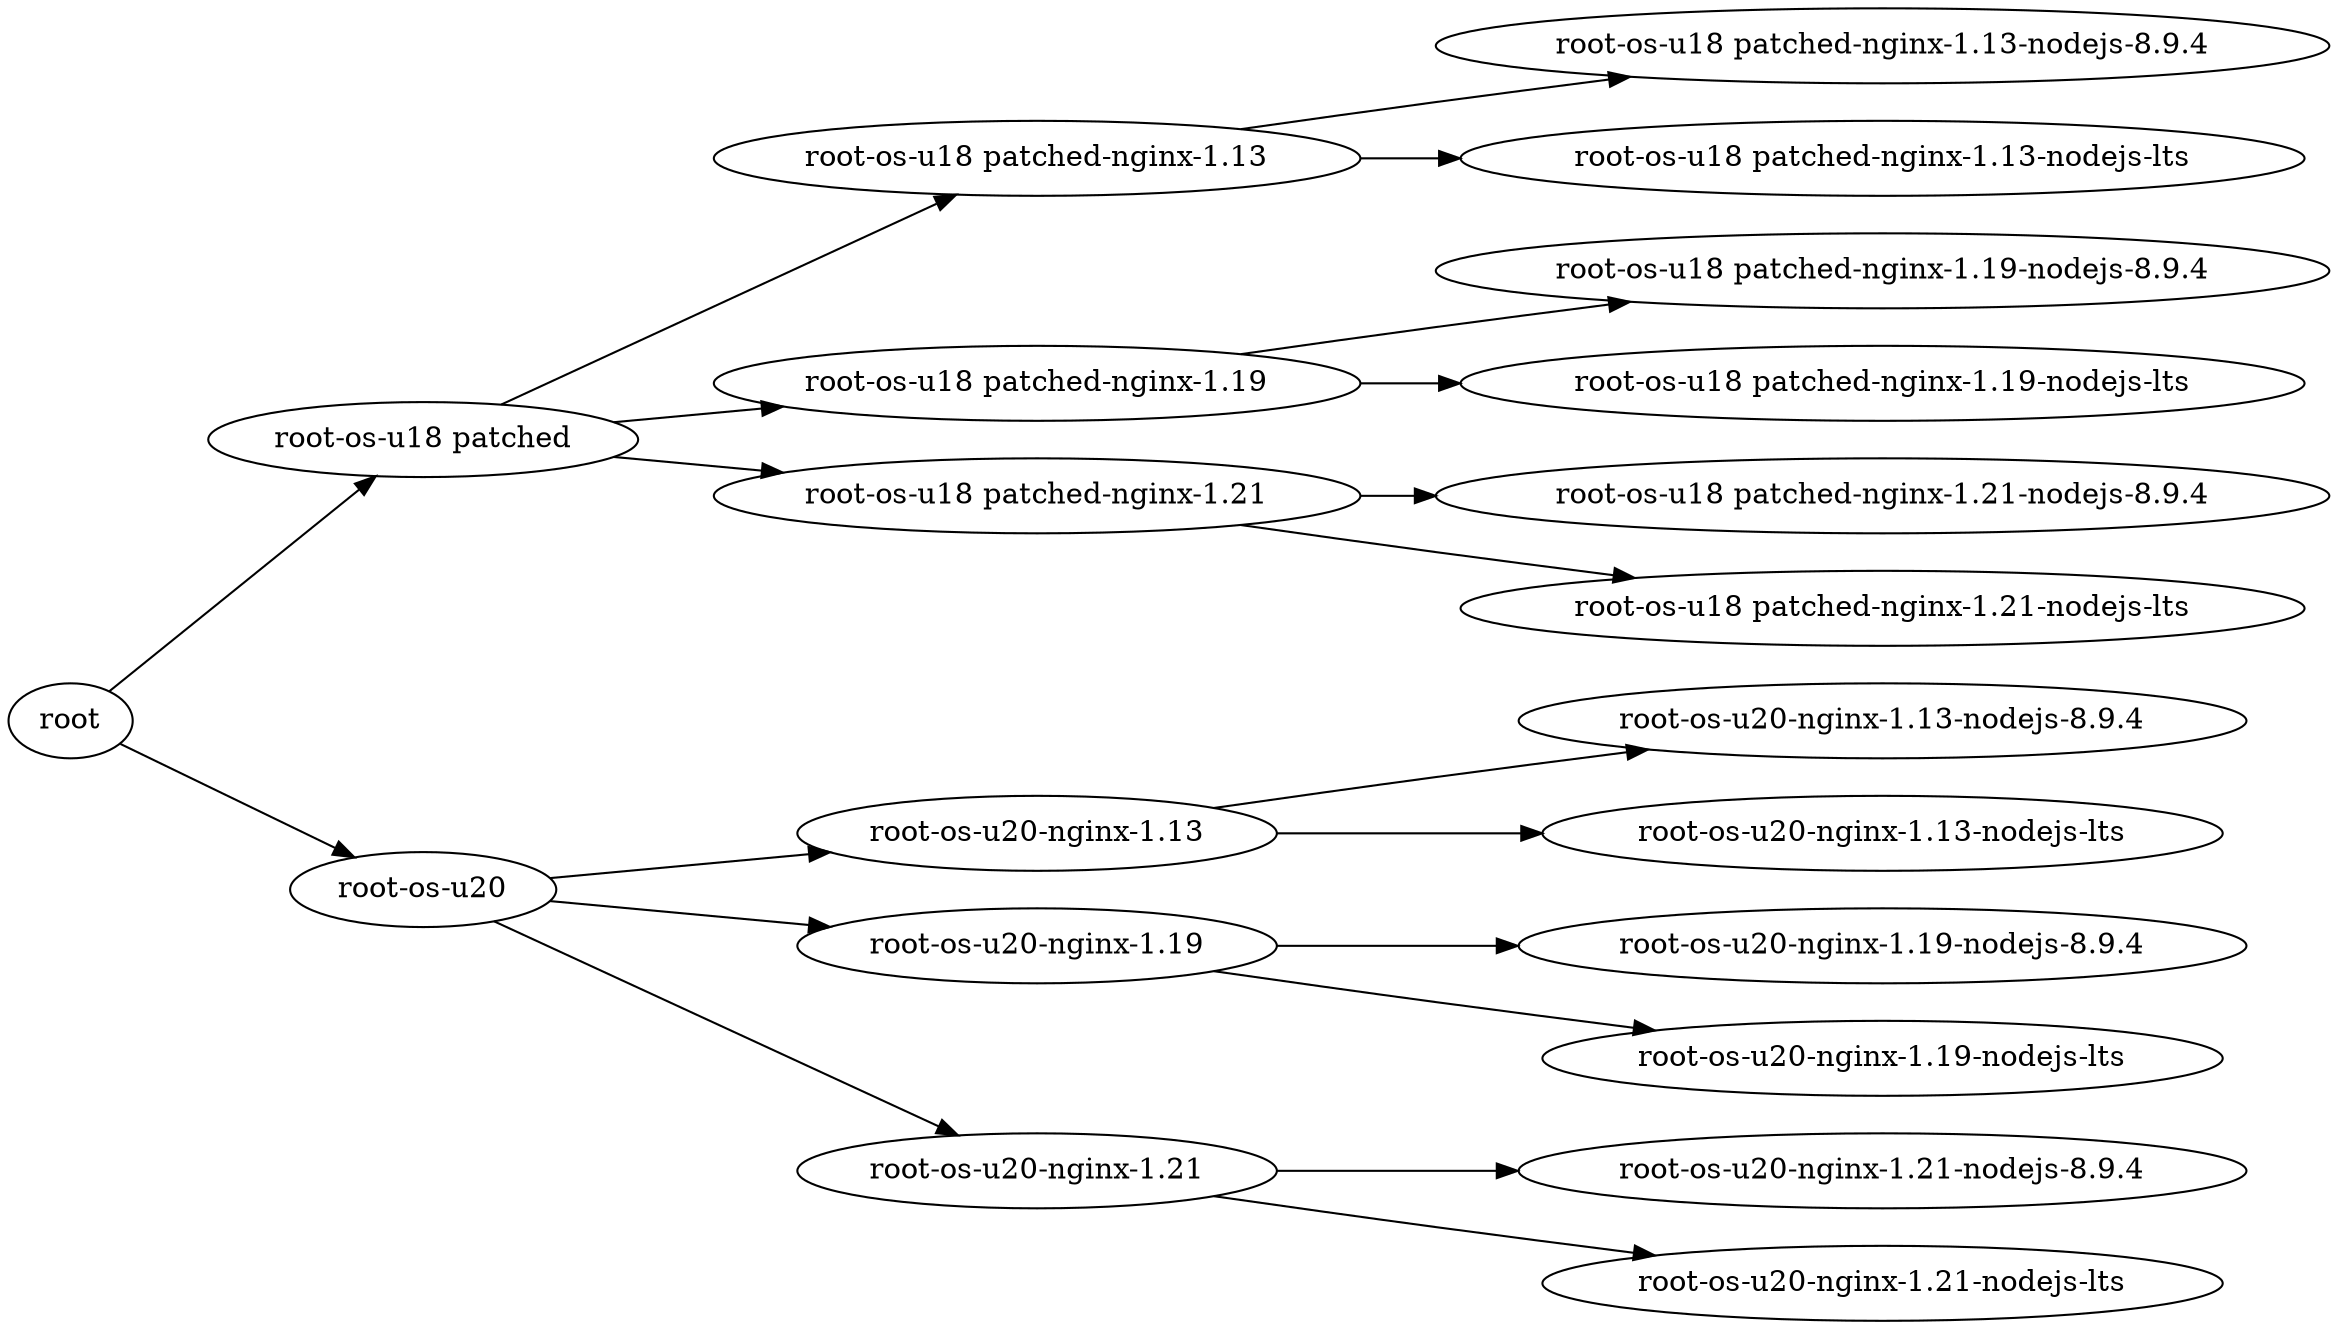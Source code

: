 // Options
digraph {
	graph [rankdir=LR]
	"root-os-u18 patched"
	root -> "root-os-u18 patched"
	"root-os-u18 patched-nginx-1.13"
	"root-os-u18 patched" -> "root-os-u18 patched-nginx-1.13"
	"root-os-u18 patched-nginx-1.13-nodejs-8.9.4"
	"root-os-u18 patched-nginx-1.13" -> "root-os-u18 patched-nginx-1.13-nodejs-8.9.4"
	"root-os-u18 patched-nginx-1.13-nodejs-lts"
	"root-os-u18 patched-nginx-1.13" -> "root-os-u18 patched-nginx-1.13-nodejs-lts"
	"root-os-u18 patched-nginx-1.19"
	"root-os-u18 patched" -> "root-os-u18 patched-nginx-1.19"
	"root-os-u18 patched-nginx-1.19-nodejs-8.9.4"
	"root-os-u18 patched-nginx-1.19" -> "root-os-u18 patched-nginx-1.19-nodejs-8.9.4"
	"root-os-u18 patched-nginx-1.19-nodejs-lts"
	"root-os-u18 patched-nginx-1.19" -> "root-os-u18 patched-nginx-1.19-nodejs-lts"
	"root-os-u18 patched-nginx-1.21"
	"root-os-u18 patched" -> "root-os-u18 patched-nginx-1.21"
	"root-os-u18 patched-nginx-1.21-nodejs-8.9.4"
	"root-os-u18 patched-nginx-1.21" -> "root-os-u18 patched-nginx-1.21-nodejs-8.9.4"
	"root-os-u18 patched-nginx-1.21-nodejs-lts"
	"root-os-u18 patched-nginx-1.21" -> "root-os-u18 patched-nginx-1.21-nodejs-lts"
	"root-os-u20"
	root -> "root-os-u20"
	"root-os-u20-nginx-1.13"
	"root-os-u20" -> "root-os-u20-nginx-1.13"
	"root-os-u20-nginx-1.13-nodejs-8.9.4"
	"root-os-u20-nginx-1.13" -> "root-os-u20-nginx-1.13-nodejs-8.9.4"
	"root-os-u20-nginx-1.13-nodejs-lts"
	"root-os-u20-nginx-1.13" -> "root-os-u20-nginx-1.13-nodejs-lts"
	"root-os-u20-nginx-1.19"
	"root-os-u20" -> "root-os-u20-nginx-1.19"
	"root-os-u20-nginx-1.19-nodejs-8.9.4"
	"root-os-u20-nginx-1.19" -> "root-os-u20-nginx-1.19-nodejs-8.9.4"
	"root-os-u20-nginx-1.19-nodejs-lts"
	"root-os-u20-nginx-1.19" -> "root-os-u20-nginx-1.19-nodejs-lts"
	"root-os-u20-nginx-1.21"
	"root-os-u20" -> "root-os-u20-nginx-1.21"
	"root-os-u20-nginx-1.21-nodejs-8.9.4"
	"root-os-u20-nginx-1.21" -> "root-os-u20-nginx-1.21-nodejs-8.9.4"
	"root-os-u20-nginx-1.21-nodejs-lts"
	"root-os-u20-nginx-1.21" -> "root-os-u20-nginx-1.21-nodejs-lts"
}
